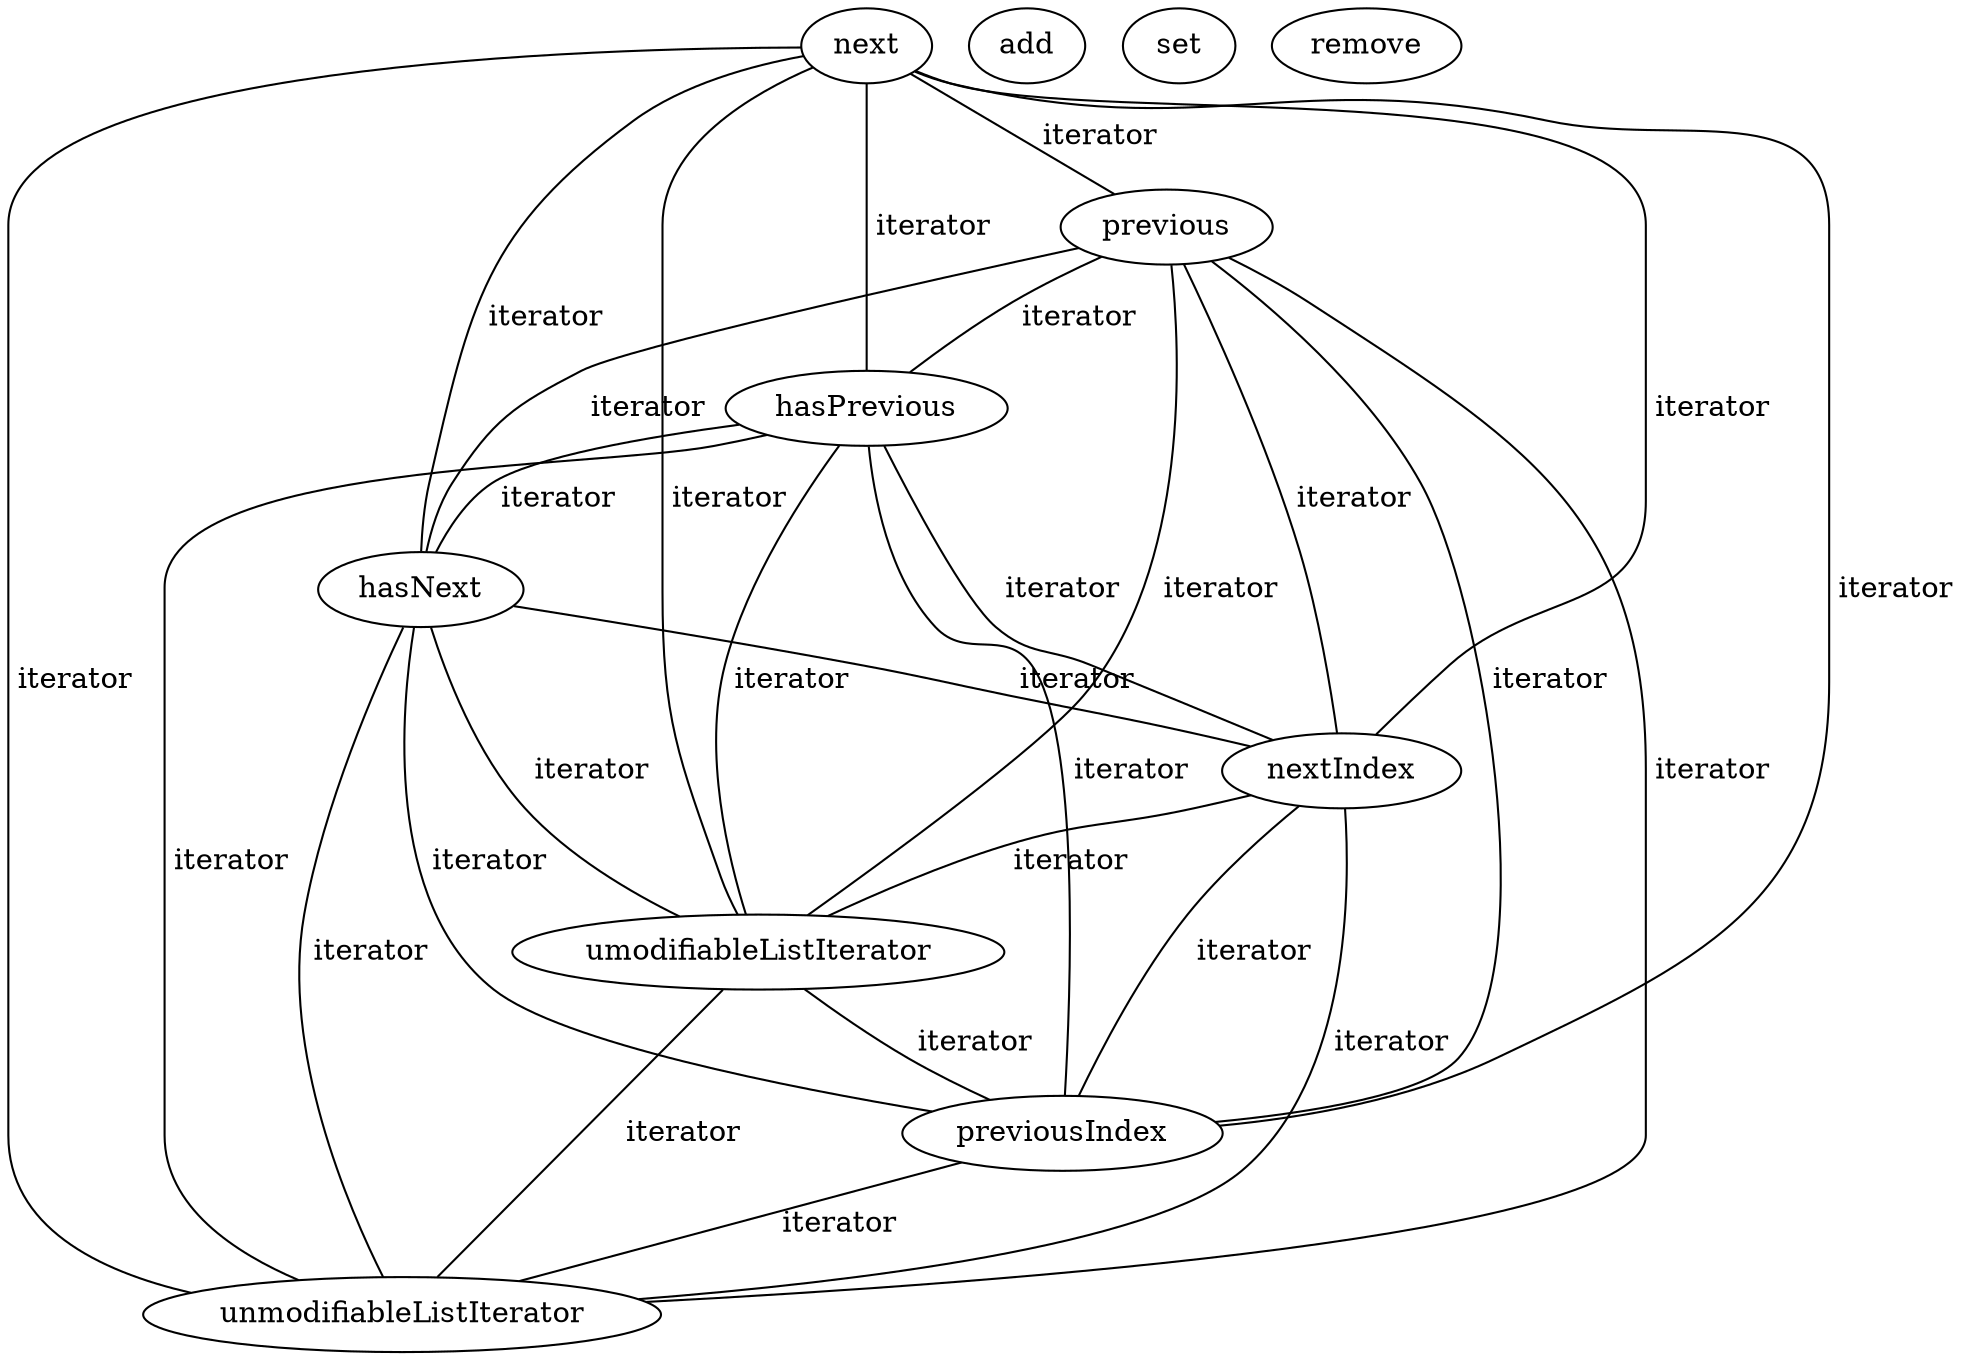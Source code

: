digraph G {
next;
add;
set;
previous;
hasPrevious;
hasNext;
nextIndex;
umodifiableListIterator;
previousIndex;
remove;
unmodifiableListIterator;
next -> previous [label=" iterator", dir=none];
next -> hasPrevious [label=" iterator", dir=none];
next -> hasNext [label=" iterator", dir=none];
next -> nextIndex [label=" iterator", dir=none];
next -> umodifiableListIterator [label=" iterator", dir=none];
next -> previousIndex [label=" iterator", dir=none];
next -> unmodifiableListIterator [label=" iterator", dir=none];
previous -> hasPrevious [label=" iterator", dir=none];
previous -> hasNext [label=" iterator", dir=none];
previous -> nextIndex [label=" iterator", dir=none];
previous -> umodifiableListIterator [label=" iterator", dir=none];
previous -> previousIndex [label=" iterator", dir=none];
previous -> unmodifiableListIterator [label=" iterator", dir=none];
hasPrevious -> hasNext [label=" iterator", dir=none];
hasPrevious -> nextIndex [label=" iterator", dir=none];
hasPrevious -> umodifiableListIterator [label=" iterator", dir=none];
hasPrevious -> previousIndex [label=" iterator", dir=none];
hasPrevious -> unmodifiableListIterator [label=" iterator", dir=none];
hasNext -> nextIndex [label=" iterator", dir=none];
hasNext -> umodifiableListIterator [label=" iterator", dir=none];
hasNext -> previousIndex [label=" iterator", dir=none];
hasNext -> unmodifiableListIterator [label=" iterator", dir=none];
nextIndex -> umodifiableListIterator [label=" iterator", dir=none];
nextIndex -> previousIndex [label=" iterator", dir=none];
nextIndex -> unmodifiableListIterator [label=" iterator", dir=none];
umodifiableListIterator -> previousIndex [label=" iterator", dir=none];
umodifiableListIterator -> unmodifiableListIterator [label=" iterator", dir=none];
previousIndex -> unmodifiableListIterator [label=" iterator", dir=none];
}